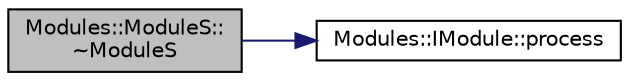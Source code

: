 digraph "Modules::ModuleS::~ModuleS"
{
 // INTERACTIVE_SVG=YES
  edge [fontname="Helvetica",fontsize="10",labelfontname="Helvetica",labelfontsize="10"];
  node [fontname="Helvetica",fontsize="10",shape=record];
  rankdir="LR";
  Node1 [label="Modules::ModuleS::\l~ModuleS",height=0.2,width=0.4,color="black", fillcolor="grey75", style="filled", fontcolor="black"];
  Node1 -> Node2 [color="midnightblue",fontsize="10",style="solid",fontname="Helvetica"];
  Node2 [label="Modules::IModule::process",height=0.2,width=0.4,color="black", fillcolor="white", style="filled",URL="$struct_modules_1_1_i_module.html#a7dd3a50a96eb7c25b9c3209b1f96a56e"];
}
